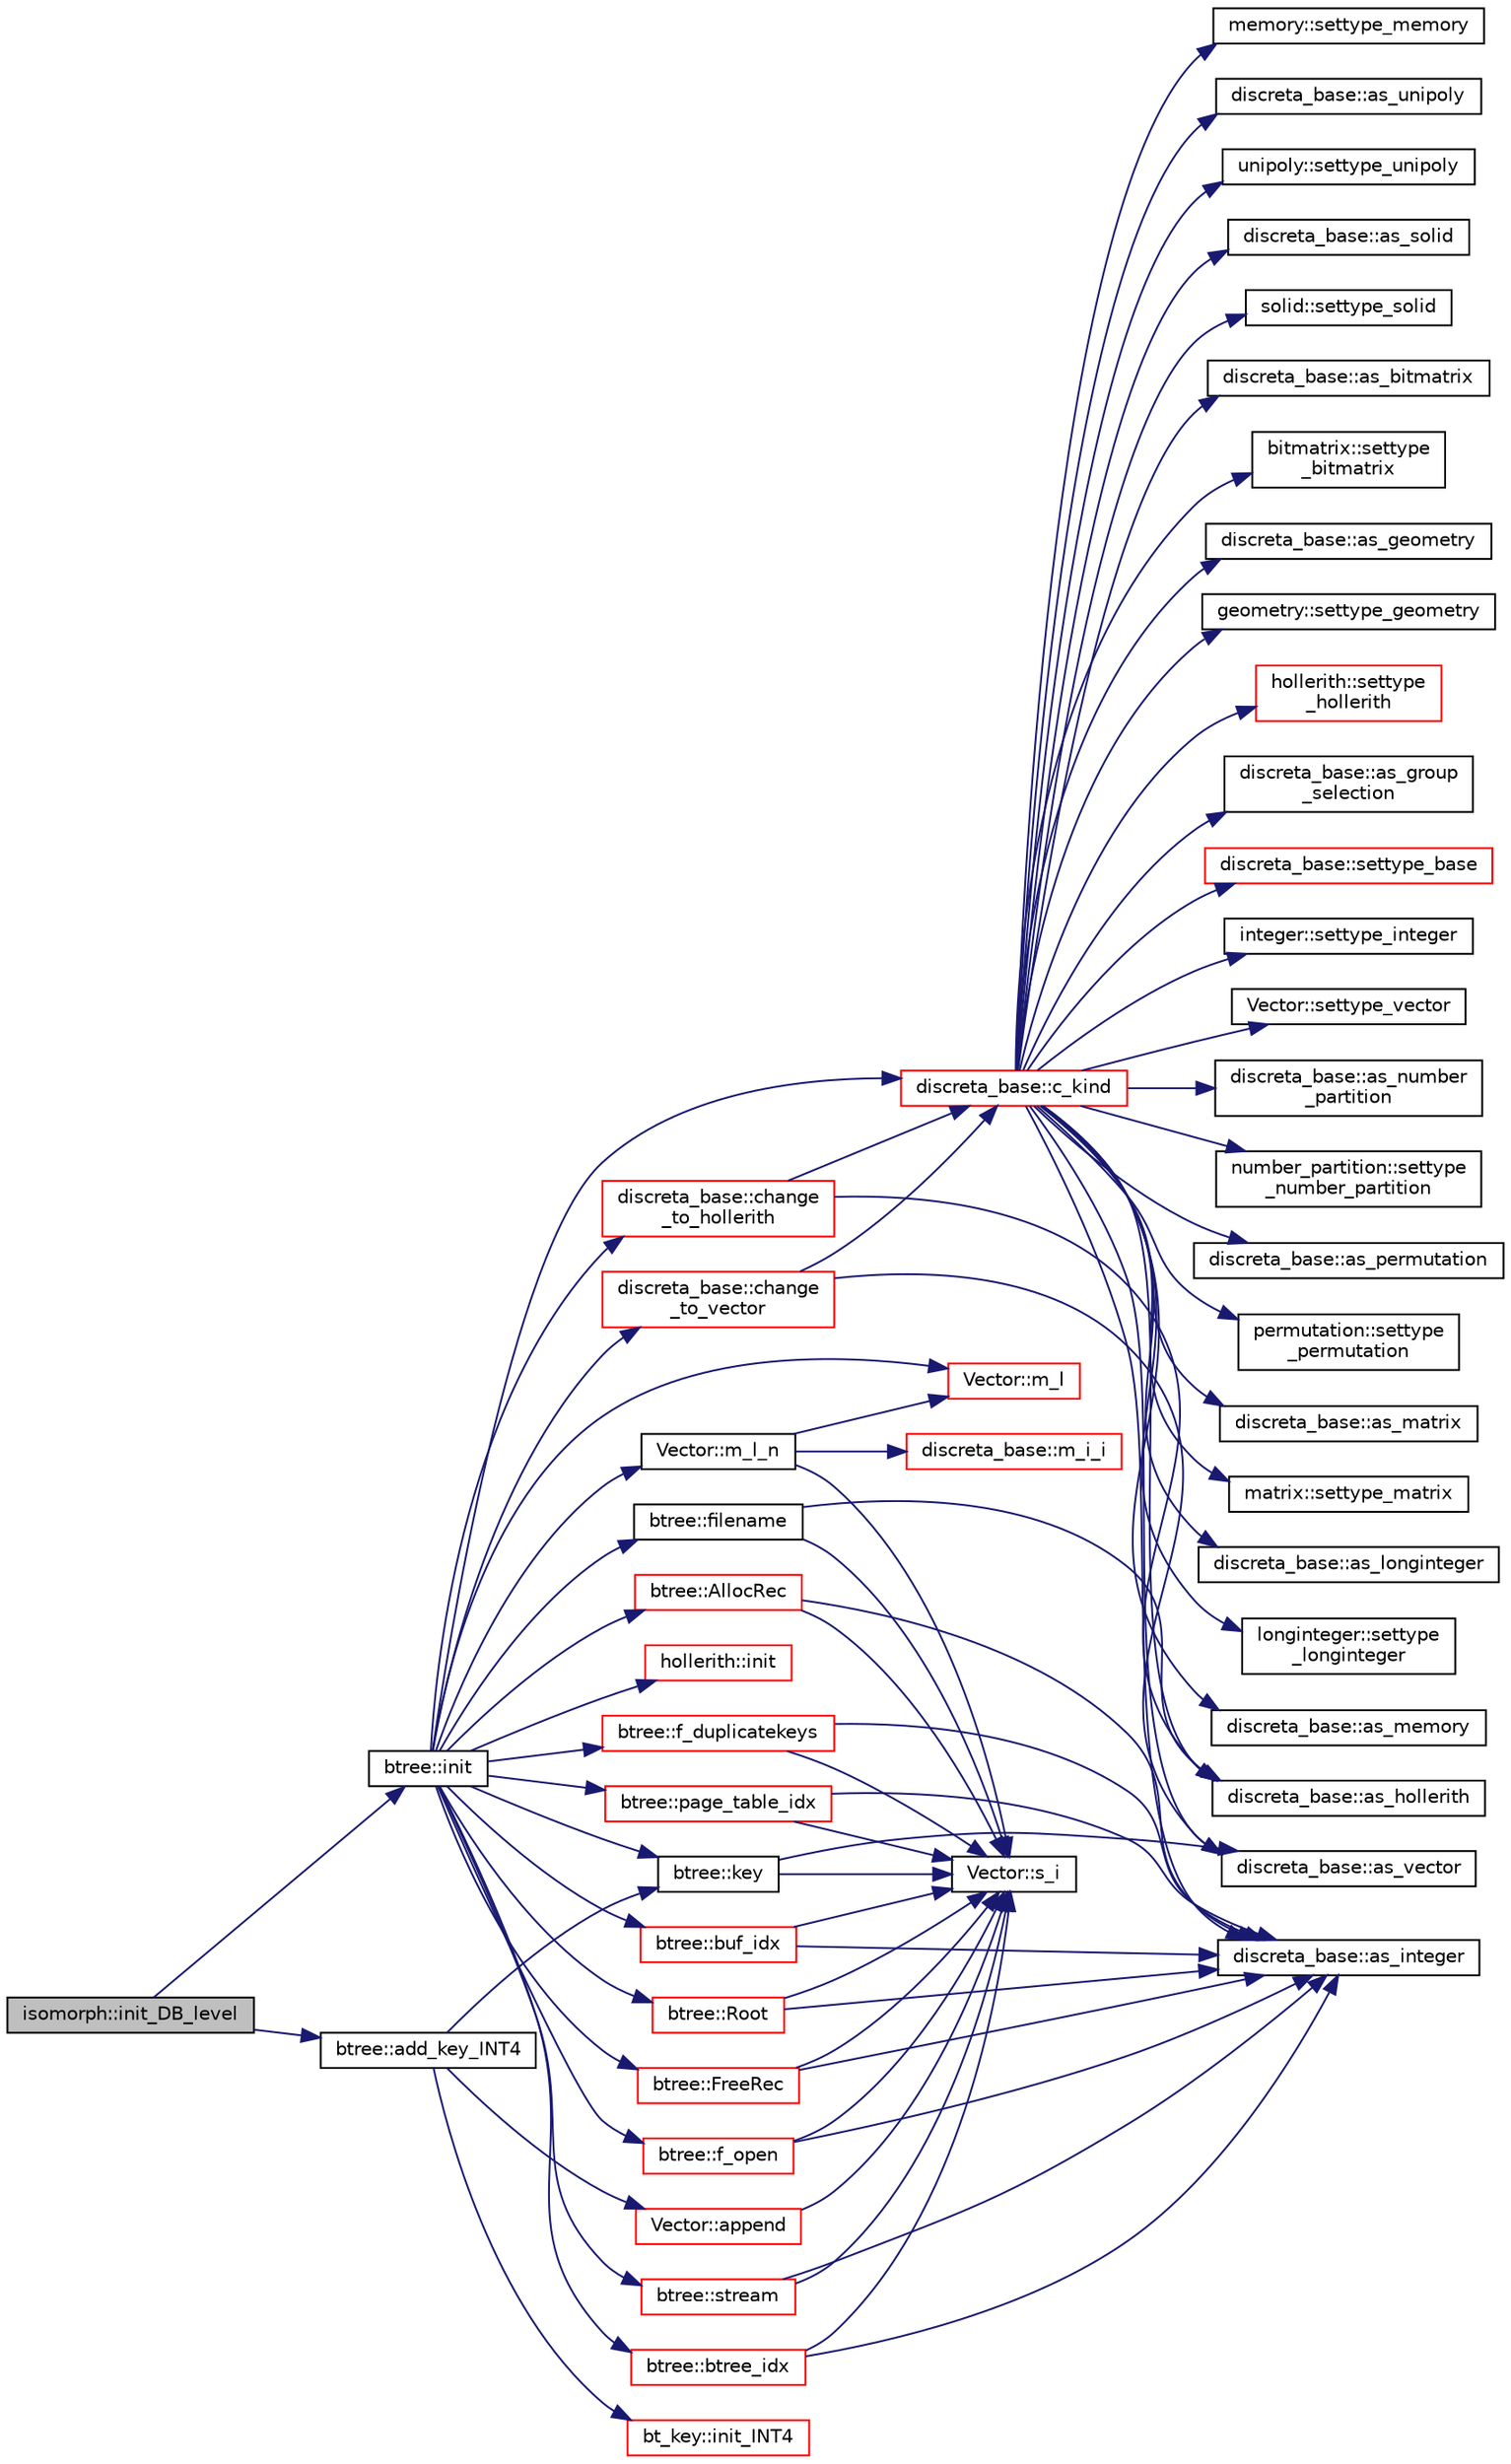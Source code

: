 digraph "isomorph::init_DB_level"
{
  edge [fontname="Helvetica",fontsize="10",labelfontname="Helvetica",labelfontsize="10"];
  node [fontname="Helvetica",fontsize="10",shape=record];
  rankdir="LR";
  Node6318 [label="isomorph::init_DB_level",height=0.2,width=0.4,color="black", fillcolor="grey75", style="filled", fontcolor="black"];
  Node6318 -> Node6319 [color="midnightblue",fontsize="10",style="solid",fontname="Helvetica"];
  Node6319 [label="btree::init",height=0.2,width=0.4,color="black", fillcolor="white", style="filled",URL="$dd/db0/classbtree.html#a3c88706e9886f1f9bc142b511aeab642"];
  Node6319 -> Node6320 [color="midnightblue",fontsize="10",style="solid",fontname="Helvetica"];
  Node6320 [label="Vector::m_l_n",height=0.2,width=0.4,color="black", fillcolor="white", style="filled",URL="$d5/db2/class_vector.html#a5c7c126e6266ecdc832c5ce5bc1cca2f"];
  Node6320 -> Node6321 [color="midnightblue",fontsize="10",style="solid",fontname="Helvetica"];
  Node6321 [label="Vector::m_l",height=0.2,width=0.4,color="red", fillcolor="white", style="filled",URL="$d5/db2/class_vector.html#a00f5520c2a6b4f5282a1a8bcf8ea74eb"];
  Node6320 -> Node6371 [color="midnightblue",fontsize="10",style="solid",fontname="Helvetica"];
  Node6371 [label="Vector::s_i",height=0.2,width=0.4,color="black", fillcolor="white", style="filled",URL="$d5/db2/class_vector.html#a1c4fe1752523df8119f70dd550244871"];
  Node6320 -> Node6372 [color="midnightblue",fontsize="10",style="solid",fontname="Helvetica"];
  Node6372 [label="discreta_base::m_i_i",height=0.2,width=0.4,color="red", fillcolor="white", style="filled",URL="$d7/d71/classdiscreta__base.html#aa231464a9d4bc233f66608021c9ad997"];
  Node6319 -> Node6374 [color="midnightblue",fontsize="10",style="solid",fontname="Helvetica"];
  Node6374 [label="discreta_base::c_kind",height=0.2,width=0.4,color="red", fillcolor="white", style="filled",URL="$d7/d71/classdiscreta__base.html#adc2ff61589c2d083688e7a43f333cb62"];
  Node6374 -> Node6375 [color="midnightblue",fontsize="10",style="solid",fontname="Helvetica"];
  Node6375 [label="discreta_base::settype_base",height=0.2,width=0.4,color="red", fillcolor="white", style="filled",URL="$d7/d71/classdiscreta__base.html#a4f42899a89447d1c3993ea07c38f8ad4"];
  Node6374 -> Node6331 [color="midnightblue",fontsize="10",style="solid",fontname="Helvetica"];
  Node6331 [label="discreta_base::as_integer",height=0.2,width=0.4,color="black", fillcolor="white", style="filled",URL="$d7/d71/classdiscreta__base.html#a00d7691eaf874fd283d942692fe8dd26"];
  Node6374 -> Node6376 [color="midnightblue",fontsize="10",style="solid",fontname="Helvetica"];
  Node6376 [label="integer::settype_integer",height=0.2,width=0.4,color="black", fillcolor="white", style="filled",URL="$d0/de5/classinteger.html#a6265c65ef311229acd513d748faba796"];
  Node6374 -> Node6333 [color="midnightblue",fontsize="10",style="solid",fontname="Helvetica"];
  Node6333 [label="discreta_base::as_vector",height=0.2,width=0.4,color="black", fillcolor="white", style="filled",URL="$d7/d71/classdiscreta__base.html#a7bdd6cae39c380b128ee9e17e42cf020"];
  Node6374 -> Node6377 [color="midnightblue",fontsize="10",style="solid",fontname="Helvetica"];
  Node6377 [label="Vector::settype_vector",height=0.2,width=0.4,color="black", fillcolor="white", style="filled",URL="$d5/db2/class_vector.html#a34e0d00b18c051f23904a8429fa6c8b4"];
  Node6374 -> Node6336 [color="midnightblue",fontsize="10",style="solid",fontname="Helvetica"];
  Node6336 [label="discreta_base::as_number\l_partition",height=0.2,width=0.4,color="black", fillcolor="white", style="filled",URL="$d7/d71/classdiscreta__base.html#a307aa09de0e925d46697707968ffab00"];
  Node6374 -> Node6378 [color="midnightblue",fontsize="10",style="solid",fontname="Helvetica"];
  Node6378 [label="number_partition::settype\l_number_partition",height=0.2,width=0.4,color="black", fillcolor="white", style="filled",URL="$df/d50/classnumber__partition.html#a3aaec1b557758f643ffc8555bbc358be"];
  Node6374 -> Node6338 [color="midnightblue",fontsize="10",style="solid",fontname="Helvetica"];
  Node6338 [label="discreta_base::as_permutation",height=0.2,width=0.4,color="black", fillcolor="white", style="filled",URL="$d7/d71/classdiscreta__base.html#aa4e72f36a82984239b12ae831e131098"];
  Node6374 -> Node6379 [color="midnightblue",fontsize="10",style="solid",fontname="Helvetica"];
  Node6379 [label="permutation::settype\l_permutation",height=0.2,width=0.4,color="black", fillcolor="white", style="filled",URL="$d0/d08/classpermutation.html#af1eea29f86195cede9562e444664c28c"];
  Node6374 -> Node6340 [color="midnightblue",fontsize="10",style="solid",fontname="Helvetica"];
  Node6340 [label="discreta_base::as_matrix",height=0.2,width=0.4,color="black", fillcolor="white", style="filled",URL="$d7/d71/classdiscreta__base.html#ae4d7f56d917a4707b838fbffde6467ff"];
  Node6374 -> Node6380 [color="midnightblue",fontsize="10",style="solid",fontname="Helvetica"];
  Node6380 [label="matrix::settype_matrix",height=0.2,width=0.4,color="black", fillcolor="white", style="filled",URL="$d1/d8d/classmatrix.html#a1780283a64a789e4084d792683d276bb"];
  Node6374 -> Node6343 [color="midnightblue",fontsize="10",style="solid",fontname="Helvetica"];
  Node6343 [label="discreta_base::as_longinteger",height=0.2,width=0.4,color="black", fillcolor="white", style="filled",URL="$d7/d71/classdiscreta__base.html#a20a094639eb711b10c8694c51937f7cd"];
  Node6374 -> Node6381 [color="midnightblue",fontsize="10",style="solid",fontname="Helvetica"];
  Node6381 [label="longinteger::settype\l_longinteger",height=0.2,width=0.4,color="black", fillcolor="white", style="filled",URL="$d3/d71/classlonginteger.html#ae5f811ece8df31b9ff114368a18e1dc5"];
  Node6374 -> Node6346 [color="midnightblue",fontsize="10",style="solid",fontname="Helvetica"];
  Node6346 [label="discreta_base::as_memory",height=0.2,width=0.4,color="black", fillcolor="white", style="filled",URL="$d7/d71/classdiscreta__base.html#ad94b2d7dce0cd4fa22db57f6e79c4bd2"];
  Node6374 -> Node6382 [color="midnightblue",fontsize="10",style="solid",fontname="Helvetica"];
  Node6382 [label="memory::settype_memory",height=0.2,width=0.4,color="black", fillcolor="white", style="filled",URL="$d8/d99/classmemory.html#a33aae277f9b8fe36b02e9d5da895451b"];
  Node6374 -> Node6348 [color="midnightblue",fontsize="10",style="solid",fontname="Helvetica"];
  Node6348 [label="discreta_base::as_unipoly",height=0.2,width=0.4,color="black", fillcolor="white", style="filled",URL="$d7/d71/classdiscreta__base.html#ad50d8027f039fe5c2478cddb243adc9d"];
  Node6374 -> Node6383 [color="midnightblue",fontsize="10",style="solid",fontname="Helvetica"];
  Node6383 [label="unipoly::settype_unipoly",height=0.2,width=0.4,color="black", fillcolor="white", style="filled",URL="$d1/d89/classunipoly.html#a8db854fcc85c5e1150b1f1b1c005c95b"];
  Node6374 -> Node6350 [color="midnightblue",fontsize="10",style="solid",fontname="Helvetica"];
  Node6350 [label="discreta_base::as_solid",height=0.2,width=0.4,color="black", fillcolor="white", style="filled",URL="$d7/d71/classdiscreta__base.html#a1fc5f2b85ec97ab0a69dd64903c970a5"];
  Node6374 -> Node6384 [color="midnightblue",fontsize="10",style="solid",fontname="Helvetica"];
  Node6384 [label="solid::settype_solid",height=0.2,width=0.4,color="black", fillcolor="white", style="filled",URL="$d8/def/classsolid.html#a775bd4821f75a8aee4ea3d4335ff90e0"];
  Node6374 -> Node6352 [color="midnightblue",fontsize="10",style="solid",fontname="Helvetica"];
  Node6352 [label="discreta_base::as_bitmatrix",height=0.2,width=0.4,color="black", fillcolor="white", style="filled",URL="$d7/d71/classdiscreta__base.html#a071ad54ea8ef6c9d1d15f532e5a76df6"];
  Node6374 -> Node6385 [color="midnightblue",fontsize="10",style="solid",fontname="Helvetica"];
  Node6385 [label="bitmatrix::settype\l_bitmatrix",height=0.2,width=0.4,color="black", fillcolor="white", style="filled",URL="$de/dc8/classbitmatrix.html#acb571d947f9526665ebbdc0ce3e2a973"];
  Node6374 -> Node6354 [color="midnightblue",fontsize="10",style="solid",fontname="Helvetica"];
  Node6354 [label="discreta_base::as_geometry",height=0.2,width=0.4,color="black", fillcolor="white", style="filled",URL="$d7/d71/classdiscreta__base.html#a38fc7b4cdd830703e9d87354b79bc5c8"];
  Node6374 -> Node6386 [color="midnightblue",fontsize="10",style="solid",fontname="Helvetica"];
  Node6386 [label="geometry::settype_geometry",height=0.2,width=0.4,color="black", fillcolor="white", style="filled",URL="$da/d44/classgeometry.html#ab4a336baba6a3f56f5ffa053a5be5ba7"];
  Node6374 -> Node6356 [color="midnightblue",fontsize="10",style="solid",fontname="Helvetica"];
  Node6356 [label="discreta_base::as_hollerith",height=0.2,width=0.4,color="black", fillcolor="white", style="filled",URL="$d7/d71/classdiscreta__base.html#a3e66f82711f314710107e2f29e589690"];
  Node6374 -> Node6387 [color="midnightblue",fontsize="10",style="solid",fontname="Helvetica"];
  Node6387 [label="hollerith::settype\l_hollerith",height=0.2,width=0.4,color="red", fillcolor="white", style="filled",URL="$d8/d99/classhollerith.html#a23bbd4acfc88a0e90f1245f243f51f76"];
  Node6374 -> Node6358 [color="midnightblue",fontsize="10",style="solid",fontname="Helvetica"];
  Node6358 [label="discreta_base::as_group\l_selection",height=0.2,width=0.4,color="black", fillcolor="white", style="filled",URL="$d7/d71/classdiscreta__base.html#aae1bac4883c567718bef9fb610abbdc8"];
  Node6319 -> Node6397 [color="midnightblue",fontsize="10",style="solid",fontname="Helvetica"];
  Node6397 [label="btree::f_duplicatekeys",height=0.2,width=0.4,color="red", fillcolor="white", style="filled",URL="$dd/db0/classbtree.html#aa53430cc1a527debec6fe02f1c8a2bf5"];
  Node6397 -> Node6371 [color="midnightblue",fontsize="10",style="solid",fontname="Helvetica"];
  Node6397 -> Node6331 [color="midnightblue",fontsize="10",style="solid",fontname="Helvetica"];
  Node6319 -> Node6399 [color="midnightblue",fontsize="10",style="solid",fontname="Helvetica"];
  Node6399 [label="btree::key",height=0.2,width=0.4,color="black", fillcolor="white", style="filled",URL="$dd/db0/classbtree.html#abc561b2c60acc5a699637b7eb2549503"];
  Node6399 -> Node6371 [color="midnightblue",fontsize="10",style="solid",fontname="Helvetica"];
  Node6399 -> Node6333 [color="midnightblue",fontsize="10",style="solid",fontname="Helvetica"];
  Node6319 -> Node6400 [color="midnightblue",fontsize="10",style="solid",fontname="Helvetica"];
  Node6400 [label="discreta_base::change\l_to_vector",height=0.2,width=0.4,color="red", fillcolor="white", style="filled",URL="$d7/d71/classdiscreta__base.html#a66186d19c55ad54af11e2a040a763c38"];
  Node6400 -> Node6374 [color="midnightblue",fontsize="10",style="solid",fontname="Helvetica"];
  Node6400 -> Node6333 [color="midnightblue",fontsize="10",style="solid",fontname="Helvetica"];
  Node6319 -> Node6321 [color="midnightblue",fontsize="10",style="solid",fontname="Helvetica"];
  Node6319 -> Node6401 [color="midnightblue",fontsize="10",style="solid",fontname="Helvetica"];
  Node6401 [label="btree::filename",height=0.2,width=0.4,color="black", fillcolor="white", style="filled",URL="$dd/db0/classbtree.html#ac15638387eb5a165403b8f73d584fe5a"];
  Node6401 -> Node6371 [color="midnightblue",fontsize="10",style="solid",fontname="Helvetica"];
  Node6401 -> Node6356 [color="midnightblue",fontsize="10",style="solid",fontname="Helvetica"];
  Node6319 -> Node6402 [color="midnightblue",fontsize="10",style="solid",fontname="Helvetica"];
  Node6402 [label="discreta_base::change\l_to_hollerith",height=0.2,width=0.4,color="red", fillcolor="white", style="filled",URL="$d7/d71/classdiscreta__base.html#a10f410adc814d4568e3b0f84550c4ca1"];
  Node6402 -> Node6374 [color="midnightblue",fontsize="10",style="solid",fontname="Helvetica"];
  Node6402 -> Node6356 [color="midnightblue",fontsize="10",style="solid",fontname="Helvetica"];
  Node6319 -> Node6403 [color="midnightblue",fontsize="10",style="solid",fontname="Helvetica"];
  Node6403 [label="hollerith::init",height=0.2,width=0.4,color="red", fillcolor="white", style="filled",URL="$d8/d99/classhollerith.html#af51ae7b943056db367f3c205a5a1cc4b"];
  Node6319 -> Node6404 [color="midnightblue",fontsize="10",style="solid",fontname="Helvetica"];
  Node6404 [label="btree::f_open",height=0.2,width=0.4,color="red", fillcolor="white", style="filled",URL="$dd/db0/classbtree.html#a192d74607f02ea8e0ad631d6e6fd6704"];
  Node6404 -> Node6371 [color="midnightblue",fontsize="10",style="solid",fontname="Helvetica"];
  Node6404 -> Node6331 [color="midnightblue",fontsize="10",style="solid",fontname="Helvetica"];
  Node6319 -> Node6405 [color="midnightblue",fontsize="10",style="solid",fontname="Helvetica"];
  Node6405 [label="btree::stream",height=0.2,width=0.4,color="red", fillcolor="white", style="filled",URL="$dd/db0/classbtree.html#af99e68df8c3674b7d77ed80a8bbcffac"];
  Node6405 -> Node6371 [color="midnightblue",fontsize="10",style="solid",fontname="Helvetica"];
  Node6405 -> Node6331 [color="midnightblue",fontsize="10",style="solid",fontname="Helvetica"];
  Node6319 -> Node6406 [color="midnightblue",fontsize="10",style="solid",fontname="Helvetica"];
  Node6406 [label="btree::buf_idx",height=0.2,width=0.4,color="red", fillcolor="white", style="filled",URL="$dd/db0/classbtree.html#a6a928fc93c93d8b5a83ad1ba699b453e"];
  Node6406 -> Node6371 [color="midnightblue",fontsize="10",style="solid",fontname="Helvetica"];
  Node6406 -> Node6331 [color="midnightblue",fontsize="10",style="solid",fontname="Helvetica"];
  Node6319 -> Node6407 [color="midnightblue",fontsize="10",style="solid",fontname="Helvetica"];
  Node6407 [label="btree::Root",height=0.2,width=0.4,color="red", fillcolor="white", style="filled",URL="$dd/db0/classbtree.html#a2fd65be715ab94bf4a764c4f582a642b"];
  Node6407 -> Node6371 [color="midnightblue",fontsize="10",style="solid",fontname="Helvetica"];
  Node6407 -> Node6331 [color="midnightblue",fontsize="10",style="solid",fontname="Helvetica"];
  Node6319 -> Node6408 [color="midnightblue",fontsize="10",style="solid",fontname="Helvetica"];
  Node6408 [label="btree::FreeRec",height=0.2,width=0.4,color="red", fillcolor="white", style="filled",URL="$dd/db0/classbtree.html#a2ca35526158f016e569c53c411b5fb50"];
  Node6408 -> Node6371 [color="midnightblue",fontsize="10",style="solid",fontname="Helvetica"];
  Node6408 -> Node6331 [color="midnightblue",fontsize="10",style="solid",fontname="Helvetica"];
  Node6319 -> Node6409 [color="midnightblue",fontsize="10",style="solid",fontname="Helvetica"];
  Node6409 [label="btree::AllocRec",height=0.2,width=0.4,color="red", fillcolor="white", style="filled",URL="$dd/db0/classbtree.html#adfd0217cbd0386bed9231810d581044b"];
  Node6409 -> Node6371 [color="midnightblue",fontsize="10",style="solid",fontname="Helvetica"];
  Node6409 -> Node6331 [color="midnightblue",fontsize="10",style="solid",fontname="Helvetica"];
  Node6319 -> Node6410 [color="midnightblue",fontsize="10",style="solid",fontname="Helvetica"];
  Node6410 [label="btree::btree_idx",height=0.2,width=0.4,color="red", fillcolor="white", style="filled",URL="$dd/db0/classbtree.html#a716a53d4afaa38334205cad81be5546d"];
  Node6410 -> Node6371 [color="midnightblue",fontsize="10",style="solid",fontname="Helvetica"];
  Node6410 -> Node6331 [color="midnightblue",fontsize="10",style="solid",fontname="Helvetica"];
  Node6319 -> Node6411 [color="midnightblue",fontsize="10",style="solid",fontname="Helvetica"];
  Node6411 [label="btree::page_table_idx",height=0.2,width=0.4,color="red", fillcolor="white", style="filled",URL="$dd/db0/classbtree.html#abc6a6f309e4c61cb5a7f4c4a248d384d"];
  Node6411 -> Node6371 [color="midnightblue",fontsize="10",style="solid",fontname="Helvetica"];
  Node6411 -> Node6331 [color="midnightblue",fontsize="10",style="solid",fontname="Helvetica"];
  Node6318 -> Node6412 [color="midnightblue",fontsize="10",style="solid",fontname="Helvetica"];
  Node6412 [label="btree::add_key_INT4",height=0.2,width=0.4,color="black", fillcolor="white", style="filled",URL="$dd/db0/classbtree.html#a4c42710e5f8cb4e3991d591fe2ae6f42"];
  Node6412 -> Node6413 [color="midnightblue",fontsize="10",style="solid",fontname="Helvetica"];
  Node6413 [label="bt_key::init_INT4",height=0.2,width=0.4,color="red", fillcolor="white", style="filled",URL="$d1/de5/classbt__key.html#a1cc3e1aa6b3a6ec6e036fd4fee010564"];
  Node6412 -> Node6399 [color="midnightblue",fontsize="10",style="solid",fontname="Helvetica"];
  Node6412 -> Node6422 [color="midnightblue",fontsize="10",style="solid",fontname="Helvetica"];
  Node6422 [label="Vector::append",height=0.2,width=0.4,color="red", fillcolor="white", style="filled",URL="$d5/db2/class_vector.html#aec80be90cd2cbfe79267220113b679c4"];
  Node6422 -> Node6371 [color="midnightblue",fontsize="10",style="solid",fontname="Helvetica"];
}
